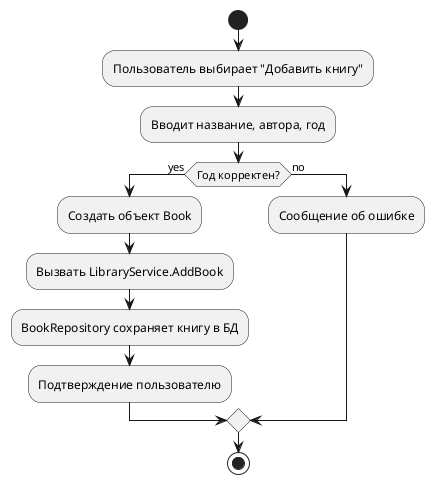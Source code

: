 @startuml
start
:Пользователь выбирает "Добавить книгу";
:Вводит название, автора, год;
if (Год корректен?) then (yes)
  :Создать объект Book;
  :Вызвать LibraryService.AddBook;
  :BookRepository сохраняет книгу в БД;
  :Подтверждение пользователю;
else (no)
  :Сообщение об ошибке;
endif
stop
@enduml
